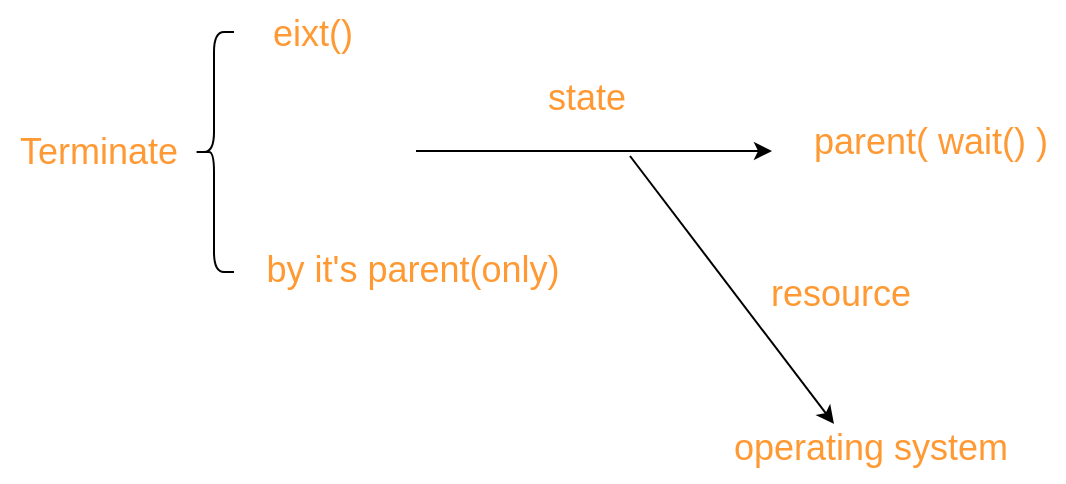 <mxfile>
    <diagram id="H3Ucq71ukI04CRPk0EPd" name="第 1 页">
        <mxGraphModel dx="1002" dy="576" grid="0" gridSize="10" guides="1" tooltips="1" connect="1" arrows="1" fold="1" page="0" pageScale="1" pageWidth="827" pageHeight="1169" math="0" shadow="0">
            <root>
                <mxCell id="0"/>
                <mxCell id="1" parent="0"/>
                <mxCell id="2" value="&lt;font color=&quot;#ff9933&quot; style=&quot;font-size: 18px;&quot;&gt;Terminate&lt;/font&gt;" style="text;html=1;align=center;verticalAlign=middle;resizable=0;points=[];autosize=1;strokeColor=none;fillColor=none;" vertex="1" parent="1">
                    <mxGeometry x="190" y="245" width="97" height="34" as="geometry"/>
                </mxCell>
                <mxCell id="3" value="" style="shape=curlyBracket;whiteSpace=wrap;html=1;rounded=1;labelPosition=left;verticalLabelPosition=middle;align=right;verticalAlign=middle;fontSize=18;fontColor=#FF9933;" vertex="1" parent="1">
                    <mxGeometry x="287" y="202" width="20" height="120" as="geometry"/>
                </mxCell>
                <mxCell id="4" value="eixt()" style="text;html=1;align=center;verticalAlign=middle;resizable=0;points=[];autosize=1;strokeColor=none;fillColor=none;fontSize=18;fontColor=#FF9933;" vertex="1" parent="1">
                    <mxGeometry x="317" y="186" width="58" height="34" as="geometry"/>
                </mxCell>
                <mxCell id="5" value="by it's parent(only)" style="text;html=1;align=center;verticalAlign=middle;resizable=0;points=[];autosize=1;strokeColor=none;fillColor=none;fontSize=18;fontColor=#FF9933;" vertex="1" parent="1">
                    <mxGeometry x="313" y="304" width="165" height="34" as="geometry"/>
                </mxCell>
                <mxCell id="6" value="" style="endArrow=classic;html=1;fontSize=18;fontColor=#FF9933;" edge="1" parent="1">
                    <mxGeometry width="50" height="50" relative="1" as="geometry">
                        <mxPoint x="398" y="261.5" as="sourcePoint"/>
                        <mxPoint x="576" y="261.5" as="targetPoint"/>
                    </mxGeometry>
                </mxCell>
                <mxCell id="7" value="state" style="text;html=1;align=center;verticalAlign=middle;resizable=0;points=[];autosize=1;strokeColor=none;fillColor=none;fontSize=18;fontColor=#FF9933;" vertex="1" parent="1">
                    <mxGeometry x="454" y="218" width="57" height="34" as="geometry"/>
                </mxCell>
                <mxCell id="8" value="parent( wait() )" style="text;html=1;align=center;verticalAlign=middle;resizable=0;points=[];autosize=1;strokeColor=none;fillColor=none;fontSize=18;fontColor=#FF9933;" vertex="1" parent="1">
                    <mxGeometry x="587" y="240" width="135" height="34" as="geometry"/>
                </mxCell>
                <mxCell id="11" value="" style="endArrow=classic;html=1;fontSize=18;fontColor=#FF9933;" edge="1" parent="1">
                    <mxGeometry width="50" height="50" relative="1" as="geometry">
                        <mxPoint x="505" y="264" as="sourcePoint"/>
                        <mxPoint x="607" y="398" as="targetPoint"/>
                    </mxGeometry>
                </mxCell>
                <mxCell id="12" value="resource" style="text;html=1;align=center;verticalAlign=middle;resizable=0;points=[];autosize=1;strokeColor=none;fillColor=none;fontSize=18;fontColor=#FF9933;" vertex="1" parent="1">
                    <mxGeometry x="566" y="316" width="88" height="34" as="geometry"/>
                </mxCell>
                <mxCell id="13" value="operating system" style="text;html=1;align=center;verticalAlign=middle;resizable=0;points=[];autosize=1;strokeColor=none;fillColor=none;fontSize=18;fontColor=#FF9933;" vertex="1" parent="1">
                    <mxGeometry x="547" y="393" width="155" height="34" as="geometry"/>
                </mxCell>
            </root>
        </mxGraphModel>
    </diagram>
</mxfile>